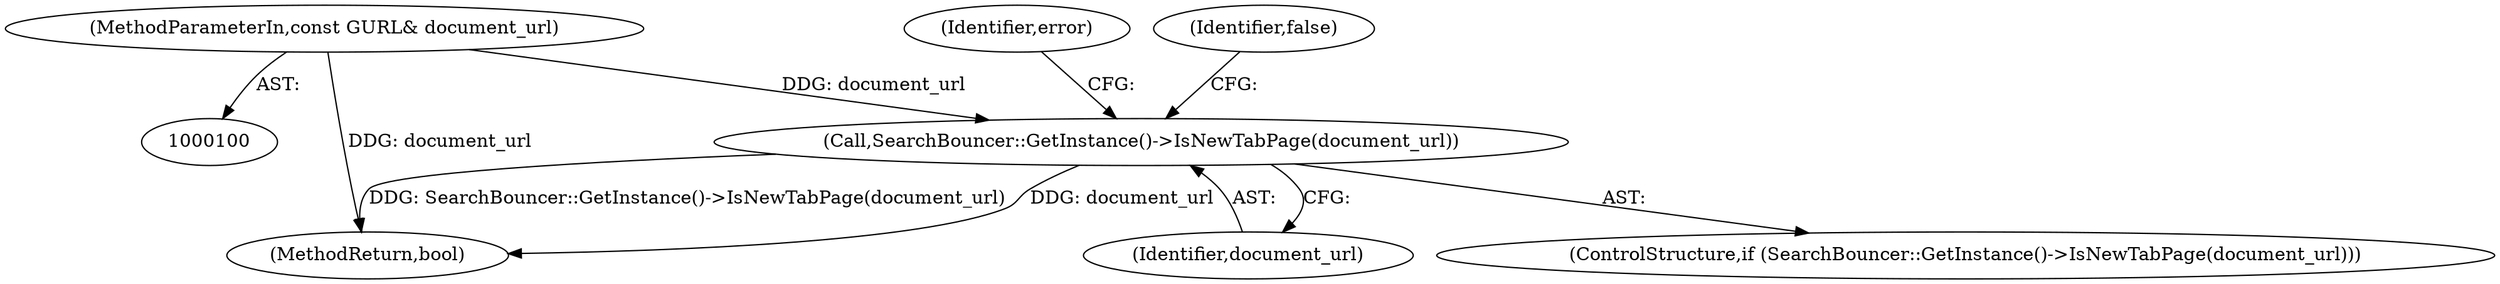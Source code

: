 digraph "1_Chrome_8247b125c7b6888dc1c3932e19d6d8fe5a74a460@del" {
"1000117" [label="(Call,SearchBouncer::GetInstance()->IsNewTabPage(document_url))"];
"1000101" [label="(MethodParameterIn,const GURL& document_url)"];
"1000117" [label="(Call,SearchBouncer::GetInstance()->IsNewTabPage(document_url))"];
"1000118" [label="(Identifier,document_url)"];
"1000121" [label="(Identifier,error)"];
"1000130" [label="(MethodReturn,bool)"];
"1000116" [label="(ControlStructure,if (SearchBouncer::GetInstance()->IsNewTabPage(document_url)))"];
"1000101" [label="(MethodParameterIn,const GURL& document_url)"];
"1000129" [label="(Identifier,false)"];
"1000117" -> "1000116"  [label="AST: "];
"1000117" -> "1000118"  [label="CFG: "];
"1000118" -> "1000117"  [label="AST: "];
"1000121" -> "1000117"  [label="CFG: "];
"1000129" -> "1000117"  [label="CFG: "];
"1000117" -> "1000130"  [label="DDG: SearchBouncer::GetInstance()->IsNewTabPage(document_url)"];
"1000117" -> "1000130"  [label="DDG: document_url"];
"1000101" -> "1000117"  [label="DDG: document_url"];
"1000101" -> "1000100"  [label="AST: "];
"1000101" -> "1000130"  [label="DDG: document_url"];
}

